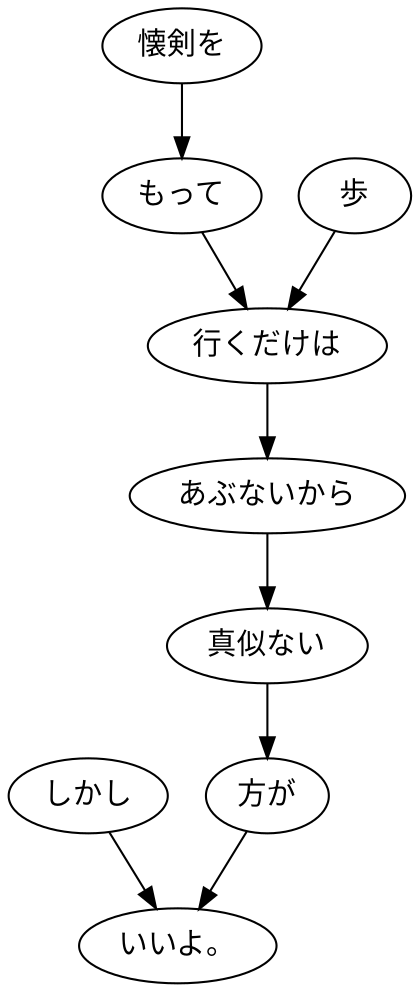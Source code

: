 digraph graph2636 {
	node0 [label="しかし"];
	node1 [label="懐剣を"];
	node2 [label="もって"];
	node3 [label="歩"];
	node4 [label="行くだけは"];
	node5 [label="あぶないから"];
	node6 [label="真似ない"];
	node7 [label="方が"];
	node8 [label="いいよ。"];
	node0 -> node8;
	node1 -> node2;
	node2 -> node4;
	node3 -> node4;
	node4 -> node5;
	node5 -> node6;
	node6 -> node7;
	node7 -> node8;
}
